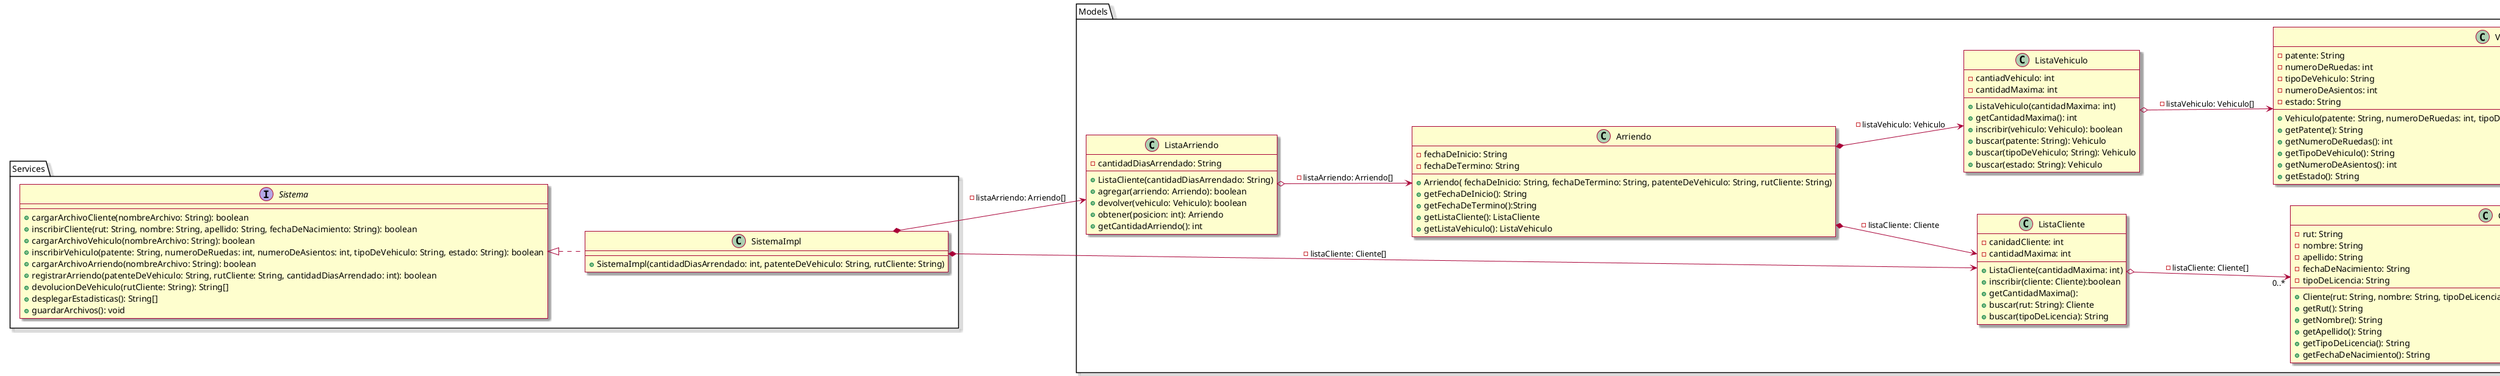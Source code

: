 @startuml
skin rose
!pragma useIntermediatePackages false
left to right direction

package Models {
    class Arriendo{
        -fechaDeInicio: String
        -fechaDeTermino: String
        +Arriendo( fechaDeInicio: String, fechaDeTermino: String, patenteDeVehiculo: String, rutCliente: String)
        +getFechaDeInicio(): String
        +getFechaDeTermino():String
        +getListaCliente(): ListaCliente
        +getListaVehiculo(): ListaVehiculo

    }

    class ListaArriendo{
        -cantidadDiasArrendado: String
        +ListaCliente(cantidadDiasArrendado: String)
        +agregar(arriendo: Arriendo): boolean
        +devolver(vehiculo: Vehiculo): boolean
        +obtener(posicion: int): Arriendo
        +getCantidadArriendo(): int

    }

    class Cliente {
        -rut: String
        -nombre: String
        -apellido: String
        -fechaDeNacimiento: String
        -tipoDeLicencia: String
        +Cliente(rut: String, nombre: String, tipoDeLicencia: String, fechaDeNacimiento: String, apellido: String)
        +getRut(): String
        +getNombre(): String
        +getApellido(): String
        +getTipoDeLicencia(): String
        +getFechaDeNacimiento(): String

    }

    class ListaCliente{
        -canidadCliente: int
        -cantidadMaxima: int
        +ListaCliente(cantidadMaxima: int)
        +inscribir(cliente: Cliente):boolean
        +getCantidadMaxima():
        +buscar(rut: String): Cliente
        +buscar(tipoDeLicencia): String
    }

    class Vehiculo{
        -patente: String
        -numeroDeRuedas: int
        -tipoDeVehiculo: String
        -numeroDeAsientos: int
        -estado: String
        +Vehiculo(patente: String, numeroDeRuedas: int, tipoDeVehiculo: String, numeroDeAsientos: int, estado: String)
        +getPatente(): String
        +getNumeroDeRuedas(): int
        +getTipoDeVehiculo(): String
        +getNumeroDeAsientos(): int
        +getEstado(): String
    }

    class ListaVehiculo{
        -cantiadVehiculo: int
        -cantidadMaxima: int
        +ListaVehiculo(cantidadMaxima: int)
        +getCantidadMaxima(): int
        +inscribir(vehiculo: Vehiculo): boolean
        +buscar(patente: String): Vehiculo
        +buscar(tipoDeVehiculo; String): Vehiculo
        +buscar(estado: String): Vehiculo
    }
}

package Services {
    interface Sistema{
        +cargarArchivoCliente(nombreArchivo: String): boolean
        +inscribirCliente(rut: String, nombre: String, apellido: String, fechaDeNacimiento: String): boolean
        +cargarArchivoVehiculo(nombreArchivo: String): boolean
        +inscribirVehiculo(patente: String, numeroDeRuedas: int, numeroDeAsientos: int, tipoDeVehiculo: String, estado: String): boolean
        +cargarArchivoArriendo(nombreArchivo: String): boolean
        +registrarArriendo(patenteDeVehiculo: String, rutCliente: String, cantidadDiasArrendado: int): boolean
        +devolucionDeVehiculo(rutCliente: String): String[]
        +desplegarEstadisticas(): String[]
        +guardarArchivos(): void
    }

    class SistemaImpl{
        +SistemaImpl(cantidadDiasArrendado: int, patenteDeVehiculo: String, rutCliente: String)

    }
}



Sistema <|.. SistemaImpl
SistemaImpl *--> ListaArriendo: -listaArriendo: Arriendo[]
SistemaImpl *--> ListaCliente: -listaCliente: Cliente[]

ListaArriendo o--> Arriendo: -listaArriendo: Arriendo[]
ListaCliente o--> "0..*"Cliente: -listaCliente: Cliente[]
ListaVehiculo o--> Vehiculo: -listaVehiculo: Vehiculo[]
Arriendo *--> ListaCliente: -listaCliente: Cliente
Arriendo *--> ListaVehiculo: -listaVehiculo: Vehiculo

@enduml